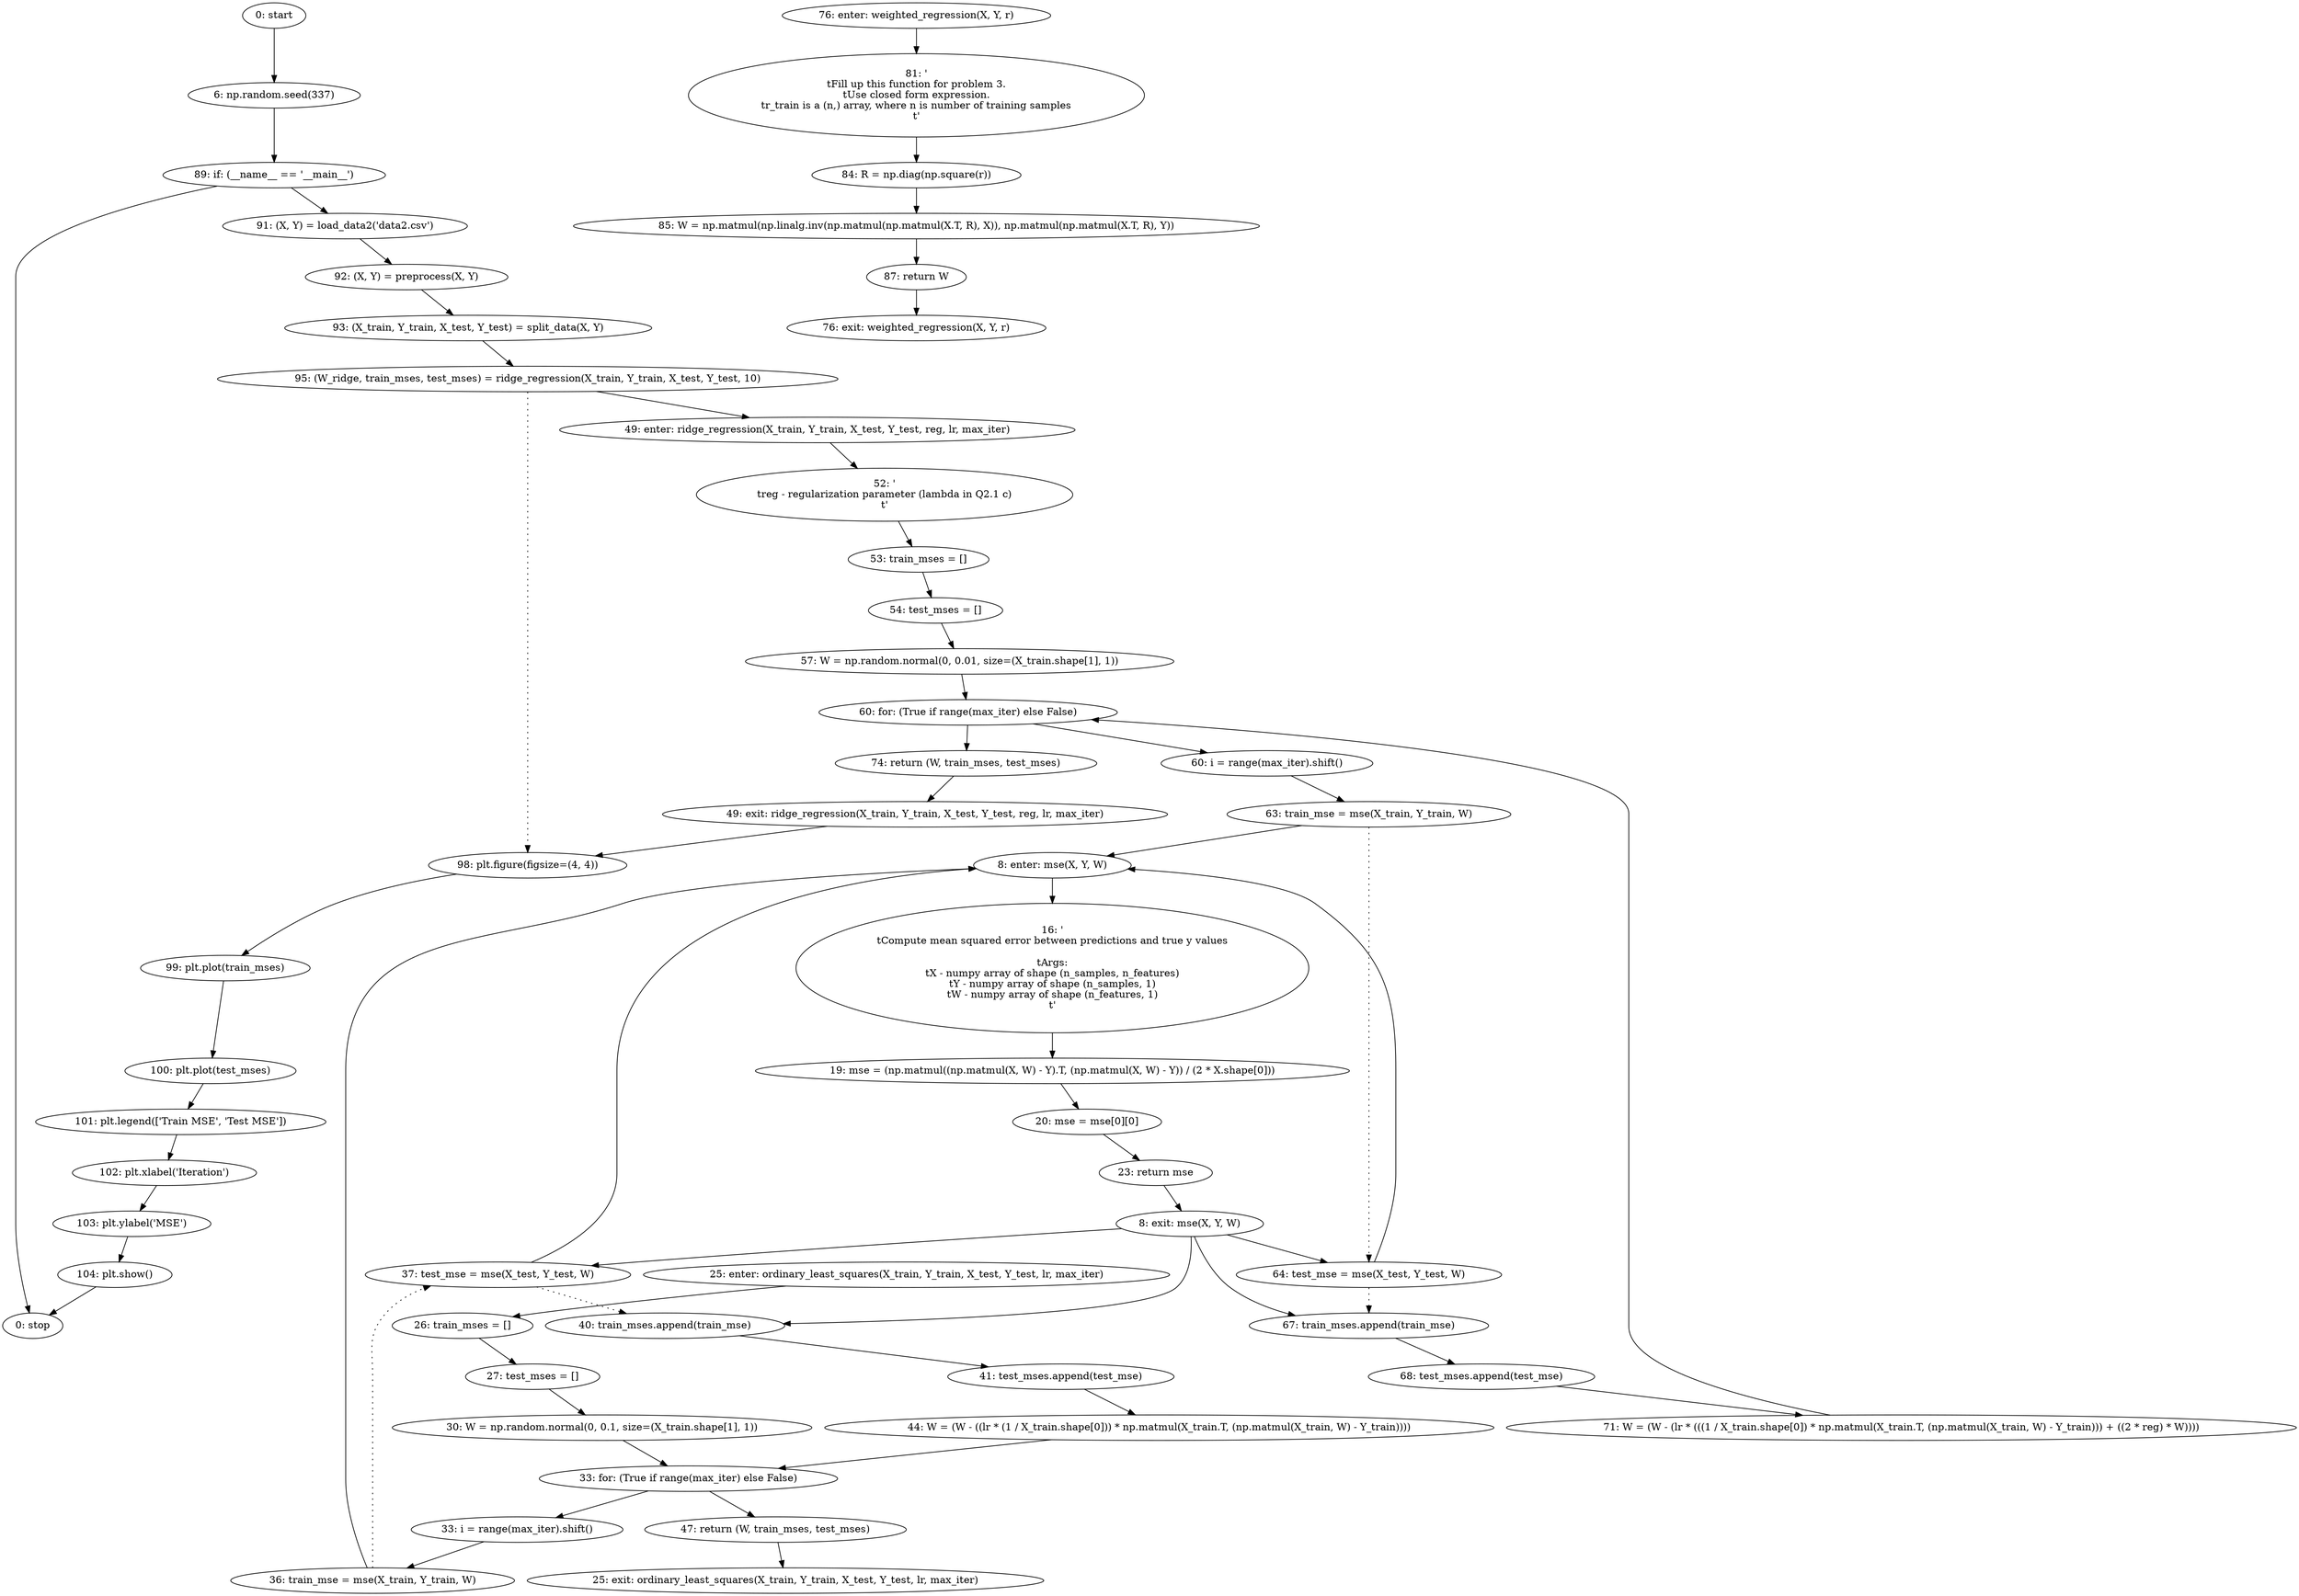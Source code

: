 strict digraph "" {
	node [label="\N"];
	0	 [label="0: start"];
	1	 [label="6: np.random.seed(337)"];
	0 -> 1;
	41	 [label="89: if: (__name__ == '__main__')"];
	1 -> 41;
	42	 [label="91: (X, Y) = load_data2('data2.csv')"];
	41 -> 42;
	53	 [label="0: stop"];
	41 -> 53;
	2	 [label="8: enter: mse(X, Y, W)"];
	4	 [label="16: '\n\tCompute mean squared error between predictions and true y values\n\n\tArgs:\n\tX - numpy array of shape (n_samples, n_features)\n\tY \
- numpy array of shape (n_samples, 1)\n\tW - numpy array of shape (n_features, 1)\n\t'"];
	2 -> 4;
	5	 [label="19: mse = (np.matmul((np.matmul(X, W) - Y).T, (np.matmul(X, W) - Y)) / (2 * X.shape[0]))"];
	4 -> 5;
	15	 [label="36: train_mse = mse(X_train, Y_train, W)"];
	15 -> 2;
	16	 [label="37: test_mse = mse(X_test, Y_test, W)"];
	15 -> 16	 [style=dotted,
		weight=100];
	16 -> 2;
	17	 [label="40: train_mses.append(train_mse)"];
	16 -> 17	 [style=dotted,
		weight=100];
	18	 [label="41: test_mses.append(test_mse)"];
	17 -> 18;
	29	 [label="63: train_mse = mse(X_train, Y_train, W)"];
	29 -> 2;
	30	 [label="64: test_mse = mse(X_test, Y_test, W)"];
	29 -> 30	 [style=dotted,
		weight=100];
	30 -> 2;
	31	 [label="67: train_mses.append(train_mse)"];
	30 -> 31	 [style=dotted,
		weight=100];
	32	 [label="68: test_mses.append(test_mse)"];
	31 -> 32;
	3	 [label="8: exit: mse(X, Y, W)"];
	3 -> 16;
	3 -> 17;
	3 -> 30;
	3 -> 31;
	7	 [label="23: return mse"];
	7 -> 3;
	6	 [label="20: mse = mse[0][0]"];
	5 -> 6;
	6 -> 7;
	8	 [label="25: enter: ordinary_least_squares(X_train, Y_train, X_test, Y_test, lr, max_iter)"];
	10	 [label="26: train_mses = []"];
	8 -> 10;
	11	 [label="27: test_mses = []"];
	10 -> 11;
	9	 [label="25: exit: ordinary_least_squares(X_train, Y_train, X_test, Y_test, lr, max_iter)"];
	20	 [label="47: return (W, train_mses, test_mses)"];
	20 -> 9;
	12	 [label="30: W = np.random.normal(0, 0.1, size=(X_train.shape[1], 1))"];
	11 -> 12;
	13	 [label="33: for: (True if range(max_iter) else False)"];
	12 -> 13;
	13 -> 20;
	14	 [label="33: i = range(max_iter).shift()"];
	13 -> 14;
	14 -> 15;
	19	 [label="44: W = (W - ((lr * (1 / X_train.shape[0])) * np.matmul(X_train.T, (np.matmul(X_train, W) - Y_train))))"];
	19 -> 13;
	18 -> 19;
	21	 [label="49: enter: ridge_regression(X_train, Y_train, X_test, Y_test, reg, lr, max_iter)"];
	23	 [label="52: '\n\treg - regularization parameter (lambda in Q2.1 c)\n\t'"];
	21 -> 23;
	24	 [label="53: train_mses = []"];
	23 -> 24;
	45	 [label="95: (W_ridge, train_mses, test_mses) = ridge_regression(X_train, Y_train, X_test, Y_test, 10)"];
	45 -> 21;
	46	 [label="98: plt.figure(figsize=(4, 4))"];
	45 -> 46	 [style=dotted,
		weight=100];
	47	 [label="99: plt.plot(train_mses)"];
	46 -> 47;
	22	 [label="49: exit: ridge_regression(X_train, Y_train, X_test, Y_test, reg, lr, max_iter)"];
	22 -> 46;
	34	 [label="74: return (W, train_mses, test_mses)"];
	34 -> 22;
	25	 [label="54: test_mses = []"];
	24 -> 25;
	26	 [label="57: W = np.random.normal(0, 0.01, size=(X_train.shape[1], 1))"];
	25 -> 26;
	27	 [label="60: for: (True if range(max_iter) else False)"];
	26 -> 27;
	27 -> 34;
	28	 [label="60: i = range(max_iter).shift()"];
	27 -> 28;
	28 -> 29;
	33	 [label="71: W = (W - (lr * (((1 / X_train.shape[0]) * np.matmul(X_train.T, (np.matmul(X_train, W) - Y_train))) + ((2 * reg) * W))))"];
	33 -> 27;
	32 -> 33;
	35	 [label="76: enter: weighted_regression(X, Y, r)"];
	37	 [label="81: '\n\tFill up this function for problem 3.\n\tUse closed form expression.\n\tr_train is a (n,) array, where n is number of training \
samples\n\t'"];
	35 -> 37;
	38	 [label="84: R = np.diag(np.square(r))"];
	37 -> 38;
	36	 [label="76: exit: weighted_regression(X, Y, r)"];
	40	 [label="87: return W"];
	40 -> 36;
	39	 [label="85: W = np.matmul(np.linalg.inv(np.matmul(np.matmul(X.T, R), X)), np.matmul(np.matmul(X.T, R), Y))"];
	38 -> 39;
	39 -> 40;
	43	 [label="92: (X, Y) = preprocess(X, Y)"];
	42 -> 43;
	44	 [label="93: (X_train, Y_train, X_test, Y_test) = split_data(X, Y)"];
	43 -> 44;
	44 -> 45;
	48	 [label="100: plt.plot(test_mses)"];
	47 -> 48;
	49	 [label="101: plt.legend(['Train MSE', 'Test MSE'])"];
	48 -> 49;
	50	 [label="102: plt.xlabel('Iteration')"];
	49 -> 50;
	51	 [label="103: plt.ylabel('MSE')"];
	50 -> 51;
	52	 [label="104: plt.show()"];
	51 -> 52;
	52 -> 53;
}

